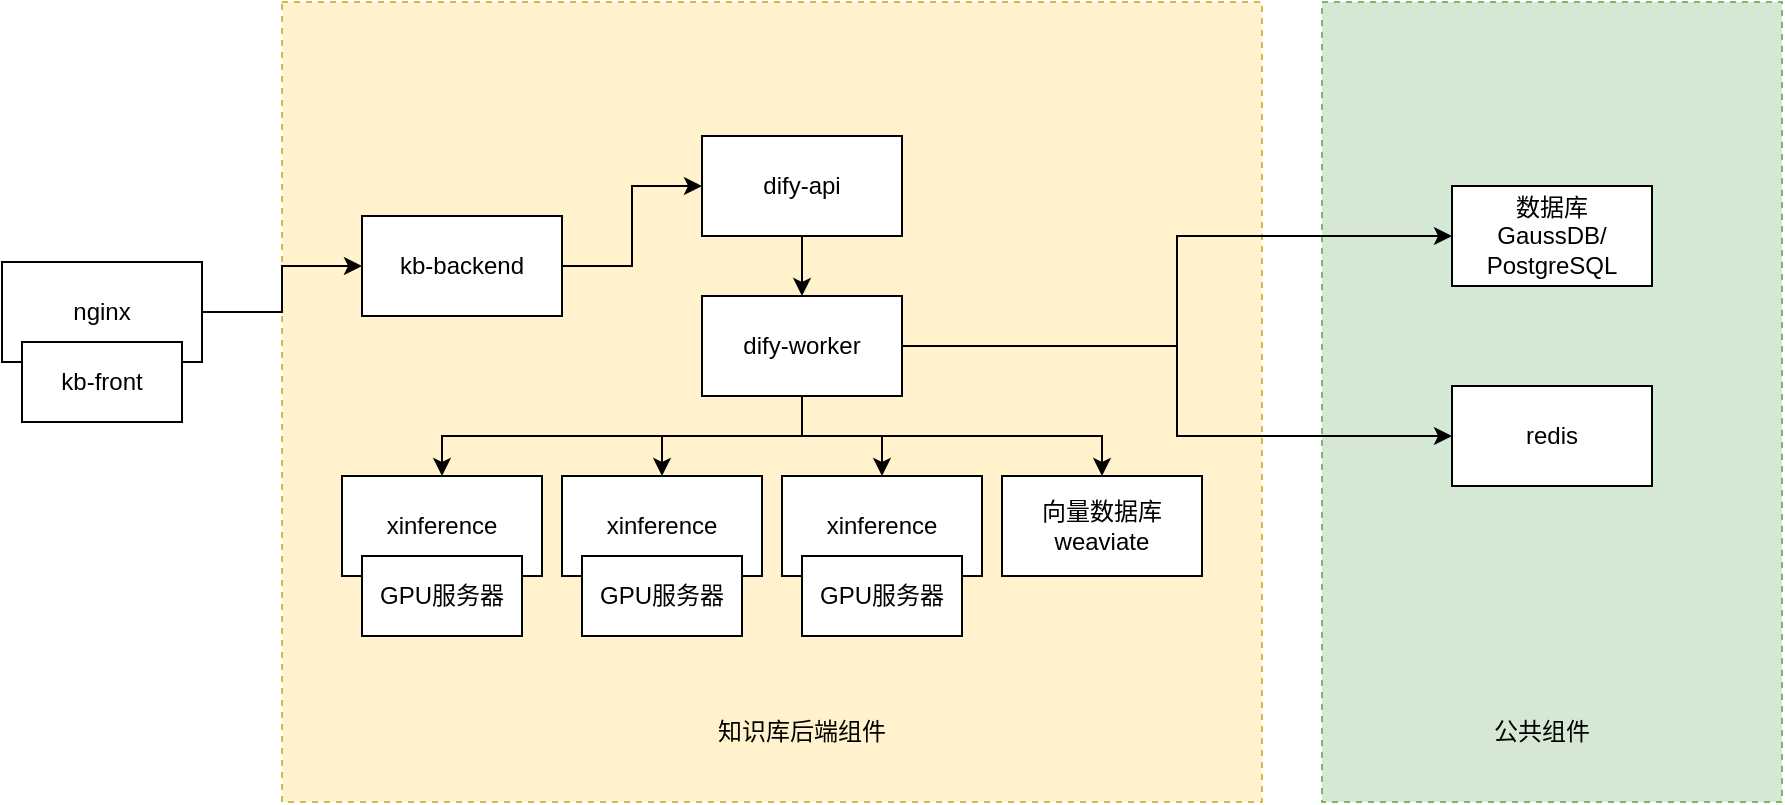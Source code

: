 <mxfile version="26.1.0">
  <diagram name="Page-1" id="c7488fd3-1785-93aa-aadb-54a6760d102a">
    <mxGraphModel dx="1434" dy="772" grid="1" gridSize="10" guides="1" tooltips="1" connect="1" arrows="1" fold="1" page="1" pageScale="1" pageWidth="1100" pageHeight="850" background="none" math="0" shadow="0">
      <root>
        <mxCell id="0" />
        <mxCell id="1" parent="0" />
        <mxCell id="X5e3uY8N-baIYEQO0uc5-21" value="" style="rounded=0;whiteSpace=wrap;html=1;dashed=1;fillColor=#d5e8d4;strokeColor=#82b366;" vertex="1" parent="1">
          <mxGeometry x="690" y="190" width="230" height="400" as="geometry" />
        </mxCell>
        <mxCell id="X5e3uY8N-baIYEQO0uc5-6" value="" style="rounded=0;whiteSpace=wrap;html=1;dashed=1;fillColor=#fff2cc;strokeColor=#d6b656;" vertex="1" parent="1">
          <mxGeometry x="170" y="190" width="490" height="400" as="geometry" />
        </mxCell>
        <mxCell id="X5e3uY8N-baIYEQO0uc5-34" style="edgeStyle=orthogonalEdgeStyle;rounded=0;orthogonalLoop=1;jettySize=auto;html=1;exitX=1;exitY=0.5;exitDx=0;exitDy=0;entryX=0;entryY=0.5;entryDx=0;entryDy=0;" edge="1" parent="1" source="X5e3uY8N-baIYEQO0uc5-12" target="X5e3uY8N-baIYEQO0uc5-14">
          <mxGeometry relative="1" as="geometry" />
        </mxCell>
        <mxCell id="X5e3uY8N-baIYEQO0uc5-12" value="kb-backend" style="rounded=0;whiteSpace=wrap;html=1;" vertex="1" parent="1">
          <mxGeometry x="210" y="297" width="100" height="50" as="geometry" />
        </mxCell>
        <mxCell id="X5e3uY8N-baIYEQO0uc5-32" style="edgeStyle=orthogonalEdgeStyle;rounded=0;orthogonalLoop=1;jettySize=auto;html=1;exitX=0.5;exitY=1;exitDx=0;exitDy=0;entryX=0.5;entryY=0;entryDx=0;entryDy=0;" edge="1" parent="1" source="X5e3uY8N-baIYEQO0uc5-14" target="X5e3uY8N-baIYEQO0uc5-15">
          <mxGeometry relative="1" as="geometry" />
        </mxCell>
        <mxCell id="X5e3uY8N-baIYEQO0uc5-14" value="dify-api" style="rounded=0;whiteSpace=wrap;html=1;" vertex="1" parent="1">
          <mxGeometry x="380" y="257" width="100" height="50" as="geometry" />
        </mxCell>
        <mxCell id="X5e3uY8N-baIYEQO0uc5-27" style="edgeStyle=orthogonalEdgeStyle;rounded=0;orthogonalLoop=1;jettySize=auto;html=1;exitX=1;exitY=0.5;exitDx=0;exitDy=0;entryX=0;entryY=0.5;entryDx=0;entryDy=0;" edge="1" parent="1" source="X5e3uY8N-baIYEQO0uc5-15" target="X5e3uY8N-baIYEQO0uc5-25">
          <mxGeometry relative="1" as="geometry" />
        </mxCell>
        <mxCell id="X5e3uY8N-baIYEQO0uc5-28" style="edgeStyle=orthogonalEdgeStyle;rounded=0;orthogonalLoop=1;jettySize=auto;html=1;exitX=1;exitY=0.5;exitDx=0;exitDy=0;" edge="1" parent="1" source="X5e3uY8N-baIYEQO0uc5-15" target="X5e3uY8N-baIYEQO0uc5-26">
          <mxGeometry relative="1" as="geometry" />
        </mxCell>
        <mxCell id="X5e3uY8N-baIYEQO0uc5-29" style="edgeStyle=orthogonalEdgeStyle;rounded=0;orthogonalLoop=1;jettySize=auto;html=1;exitX=0.5;exitY=1;exitDx=0;exitDy=0;" edge="1" parent="1" source="X5e3uY8N-baIYEQO0uc5-15" target="X5e3uY8N-baIYEQO0uc5-16">
          <mxGeometry relative="1" as="geometry" />
        </mxCell>
        <mxCell id="X5e3uY8N-baIYEQO0uc5-30" style="edgeStyle=orthogonalEdgeStyle;rounded=0;orthogonalLoop=1;jettySize=auto;html=1;exitX=0.5;exitY=1;exitDx=0;exitDy=0;entryX=0.5;entryY=0;entryDx=0;entryDy=0;" edge="1" parent="1" source="X5e3uY8N-baIYEQO0uc5-15" target="X5e3uY8N-baIYEQO0uc5-17">
          <mxGeometry relative="1" as="geometry" />
        </mxCell>
        <mxCell id="X5e3uY8N-baIYEQO0uc5-35" style="edgeStyle=orthogonalEdgeStyle;rounded=0;orthogonalLoop=1;jettySize=auto;html=1;exitX=0.5;exitY=1;exitDx=0;exitDy=0;entryX=0.5;entryY=0;entryDx=0;entryDy=0;" edge="1" parent="1" source="X5e3uY8N-baIYEQO0uc5-15" target="X5e3uY8N-baIYEQO0uc5-18">
          <mxGeometry relative="1" as="geometry" />
        </mxCell>
        <mxCell id="X5e3uY8N-baIYEQO0uc5-36" style="edgeStyle=orthogonalEdgeStyle;rounded=0;orthogonalLoop=1;jettySize=auto;html=1;exitX=0.5;exitY=1;exitDx=0;exitDy=0;" edge="1" parent="1" source="X5e3uY8N-baIYEQO0uc5-15" target="X5e3uY8N-baIYEQO0uc5-19">
          <mxGeometry relative="1" as="geometry" />
        </mxCell>
        <mxCell id="X5e3uY8N-baIYEQO0uc5-15" value="dify-worker" style="rounded=0;whiteSpace=wrap;html=1;" vertex="1" parent="1">
          <mxGeometry x="380" y="337" width="100" height="50" as="geometry" />
        </mxCell>
        <mxCell id="X5e3uY8N-baIYEQO0uc5-16" value="xinference" style="rounded=0;whiteSpace=wrap;html=1;" vertex="1" parent="1">
          <mxGeometry x="200" y="427" width="100" height="50" as="geometry" />
        </mxCell>
        <mxCell id="X5e3uY8N-baIYEQO0uc5-17" value="xinference" style="rounded=0;whiteSpace=wrap;html=1;" vertex="1" parent="1">
          <mxGeometry x="310" y="427" width="100" height="50" as="geometry" />
        </mxCell>
        <mxCell id="X5e3uY8N-baIYEQO0uc5-18" value="xinference" style="rounded=0;whiteSpace=wrap;html=1;" vertex="1" parent="1">
          <mxGeometry x="420" y="427" width="100" height="50" as="geometry" />
        </mxCell>
        <mxCell id="X5e3uY8N-baIYEQO0uc5-19" value="向量数据库&lt;div&gt;weaviate&lt;/div&gt;" style="rounded=0;whiteSpace=wrap;html=1;" vertex="1" parent="1">
          <mxGeometry x="530" y="427" width="100" height="50" as="geometry" />
        </mxCell>
        <mxCell id="X5e3uY8N-baIYEQO0uc5-33" style="edgeStyle=orthogonalEdgeStyle;rounded=0;orthogonalLoop=1;jettySize=auto;html=1;exitX=1;exitY=0.5;exitDx=0;exitDy=0;entryX=0;entryY=0.5;entryDx=0;entryDy=0;" edge="1" parent="1" source="X5e3uY8N-baIYEQO0uc5-20" target="X5e3uY8N-baIYEQO0uc5-12">
          <mxGeometry relative="1" as="geometry" />
        </mxCell>
        <mxCell id="X5e3uY8N-baIYEQO0uc5-20" value="nginx" style="rounded=0;whiteSpace=wrap;html=1;" vertex="1" parent="1">
          <mxGeometry x="30" y="320" width="100" height="50" as="geometry" />
        </mxCell>
        <mxCell id="X5e3uY8N-baIYEQO0uc5-23" value="kb-front" style="rounded=0;whiteSpace=wrap;html=1;" vertex="1" parent="1">
          <mxGeometry x="40" y="360" width="80" height="40" as="geometry" />
        </mxCell>
        <mxCell id="X5e3uY8N-baIYEQO0uc5-24" value="公共组件" style="rounded=0;whiteSpace=wrap;html=1;fillColor=#d5e8d4;strokeColor=none;" vertex="1" parent="1">
          <mxGeometry x="750" y="530" width="100" height="50" as="geometry" />
        </mxCell>
        <mxCell id="X5e3uY8N-baIYEQO0uc5-25" value="数据库&lt;div&gt;GaussDB/&lt;/div&gt;&lt;div&gt;PostgreSQL&lt;/div&gt;" style="rounded=0;whiteSpace=wrap;html=1;" vertex="1" parent="1">
          <mxGeometry x="755" y="282" width="100" height="50" as="geometry" />
        </mxCell>
        <mxCell id="X5e3uY8N-baIYEQO0uc5-26" value="redis" style="rounded=0;whiteSpace=wrap;html=1;" vertex="1" parent="1">
          <mxGeometry x="755" y="382" width="100" height="50" as="geometry" />
        </mxCell>
        <mxCell id="X5e3uY8N-baIYEQO0uc5-40" value="GPU服务器" style="rounded=0;whiteSpace=wrap;html=1;" vertex="1" parent="1">
          <mxGeometry x="210" y="467" width="80" height="40" as="geometry" />
        </mxCell>
        <mxCell id="X5e3uY8N-baIYEQO0uc5-41" value="GPU服务器" style="rounded=0;whiteSpace=wrap;html=1;" vertex="1" parent="1">
          <mxGeometry x="320" y="467" width="80" height="40" as="geometry" />
        </mxCell>
        <mxCell id="X5e3uY8N-baIYEQO0uc5-42" value="GPU服务器" style="rounded=0;whiteSpace=wrap;html=1;" vertex="1" parent="1">
          <mxGeometry x="430" y="467" width="80" height="40" as="geometry" />
        </mxCell>
        <mxCell id="X5e3uY8N-baIYEQO0uc5-43" value="知识库后端组件" style="rounded=0;whiteSpace=wrap;html=1;fillColor=#fff2cc;strokeColor=none;" vertex="1" parent="1">
          <mxGeometry x="380" y="530" width="100" height="50" as="geometry" />
        </mxCell>
      </root>
    </mxGraphModel>
  </diagram>
</mxfile>
